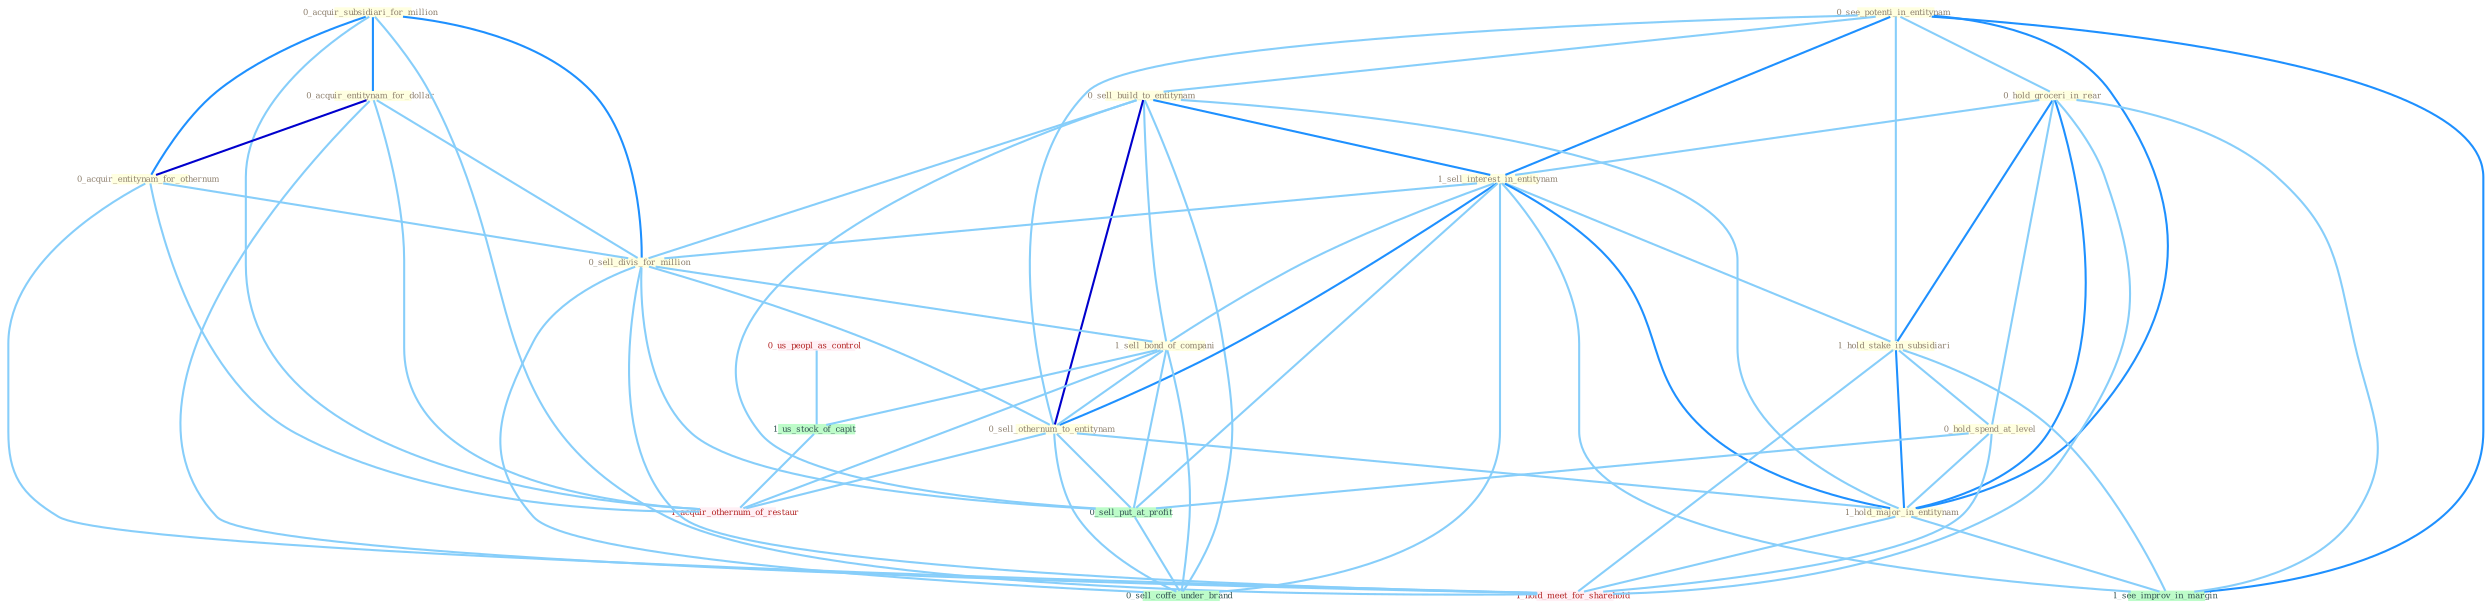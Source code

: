 Graph G{ 
    node
    [shape=polygon,style=filled,width=.5,height=.06,color="#BDFCC9",fixedsize=true,fontsize=4,
    fontcolor="#2f4f4f"];
    {node
    [color="#ffffe0", fontcolor="#8b7d6b"] "0_see_potenti_in_entitynam " "0_acquir_subsidiari_for_million " "0_hold_groceri_in_rear " "0_sell_build_to_entitynam " "0_acquir_entitynam_for_dollar " "1_sell_interest_in_entitynam " "0_acquir_entitynam_for_othernum " "0_sell_divis_for_million " "1_hold_stake_in_subsidiari " "0_hold_spend_at_level " "1_sell_bond_of_compani " "0_sell_othernum_to_entitynam " "1_hold_major_in_entitynam "}
{node [color="#fff0f5", fontcolor="#b22222"] "0_us_peopl_as_control " "1_hold_meet_for_sharehold " "1_acquir_othernum_of_restaur "}
edge [color="#B0E2FF"];

	"0_see_potenti_in_entitynam " -- "0_hold_groceri_in_rear " [w="1", color="#87cefa" ];
	"0_see_potenti_in_entitynam " -- "0_sell_build_to_entitynam " [w="1", color="#87cefa" ];
	"0_see_potenti_in_entitynam " -- "1_sell_interest_in_entitynam " [w="2", color="#1e90ff" , len=0.8];
	"0_see_potenti_in_entitynam " -- "1_hold_stake_in_subsidiari " [w="1", color="#87cefa" ];
	"0_see_potenti_in_entitynam " -- "0_sell_othernum_to_entitynam " [w="1", color="#87cefa" ];
	"0_see_potenti_in_entitynam " -- "1_hold_major_in_entitynam " [w="2", color="#1e90ff" , len=0.8];
	"0_see_potenti_in_entitynam " -- "1_see_improv_in_margin " [w="2", color="#1e90ff" , len=0.8];
	"0_acquir_subsidiari_for_million " -- "0_acquir_entitynam_for_dollar " [w="2", color="#1e90ff" , len=0.8];
	"0_acquir_subsidiari_for_million " -- "0_acquir_entitynam_for_othernum " [w="2", color="#1e90ff" , len=0.8];
	"0_acquir_subsidiari_for_million " -- "0_sell_divis_for_million " [w="2", color="#1e90ff" , len=0.8];
	"0_acquir_subsidiari_for_million " -- "1_hold_meet_for_sharehold " [w="1", color="#87cefa" ];
	"0_acquir_subsidiari_for_million " -- "1_acquir_othernum_of_restaur " [w="1", color="#87cefa" ];
	"0_hold_groceri_in_rear " -- "1_sell_interest_in_entitynam " [w="1", color="#87cefa" ];
	"0_hold_groceri_in_rear " -- "1_hold_stake_in_subsidiari " [w="2", color="#1e90ff" , len=0.8];
	"0_hold_groceri_in_rear " -- "0_hold_spend_at_level " [w="1", color="#87cefa" ];
	"0_hold_groceri_in_rear " -- "1_hold_major_in_entitynam " [w="2", color="#1e90ff" , len=0.8];
	"0_hold_groceri_in_rear " -- "1_see_improv_in_margin " [w="1", color="#87cefa" ];
	"0_hold_groceri_in_rear " -- "1_hold_meet_for_sharehold " [w="1", color="#87cefa" ];
	"0_sell_build_to_entitynam " -- "1_sell_interest_in_entitynam " [w="2", color="#1e90ff" , len=0.8];
	"0_sell_build_to_entitynam " -- "0_sell_divis_for_million " [w="1", color="#87cefa" ];
	"0_sell_build_to_entitynam " -- "1_sell_bond_of_compani " [w="1", color="#87cefa" ];
	"0_sell_build_to_entitynam " -- "0_sell_othernum_to_entitynam " [w="3", color="#0000cd" , len=0.6];
	"0_sell_build_to_entitynam " -- "1_hold_major_in_entitynam " [w="1", color="#87cefa" ];
	"0_sell_build_to_entitynam " -- "0_sell_put_at_profit " [w="1", color="#87cefa" ];
	"0_sell_build_to_entitynam " -- "0_sell_coffe_under_brand " [w="1", color="#87cefa" ];
	"0_acquir_entitynam_for_dollar " -- "0_acquir_entitynam_for_othernum " [w="3", color="#0000cd" , len=0.6];
	"0_acquir_entitynam_for_dollar " -- "0_sell_divis_for_million " [w="1", color="#87cefa" ];
	"0_acquir_entitynam_for_dollar " -- "1_hold_meet_for_sharehold " [w="1", color="#87cefa" ];
	"0_acquir_entitynam_for_dollar " -- "1_acquir_othernum_of_restaur " [w="1", color="#87cefa" ];
	"1_sell_interest_in_entitynam " -- "0_sell_divis_for_million " [w="1", color="#87cefa" ];
	"1_sell_interest_in_entitynam " -- "1_hold_stake_in_subsidiari " [w="1", color="#87cefa" ];
	"1_sell_interest_in_entitynam " -- "1_sell_bond_of_compani " [w="1", color="#87cefa" ];
	"1_sell_interest_in_entitynam " -- "0_sell_othernum_to_entitynam " [w="2", color="#1e90ff" , len=0.8];
	"1_sell_interest_in_entitynam " -- "1_hold_major_in_entitynam " [w="2", color="#1e90ff" , len=0.8];
	"1_sell_interest_in_entitynam " -- "0_sell_put_at_profit " [w="1", color="#87cefa" ];
	"1_sell_interest_in_entitynam " -- "1_see_improv_in_margin " [w="1", color="#87cefa" ];
	"1_sell_interest_in_entitynam " -- "0_sell_coffe_under_brand " [w="1", color="#87cefa" ];
	"0_acquir_entitynam_for_othernum " -- "0_sell_divis_for_million " [w="1", color="#87cefa" ];
	"0_acquir_entitynam_for_othernum " -- "1_hold_meet_for_sharehold " [w="1", color="#87cefa" ];
	"0_acquir_entitynam_for_othernum " -- "1_acquir_othernum_of_restaur " [w="1", color="#87cefa" ];
	"0_sell_divis_for_million " -- "1_sell_bond_of_compani " [w="1", color="#87cefa" ];
	"0_sell_divis_for_million " -- "0_sell_othernum_to_entitynam " [w="1", color="#87cefa" ];
	"0_sell_divis_for_million " -- "0_sell_put_at_profit " [w="1", color="#87cefa" ];
	"0_sell_divis_for_million " -- "0_sell_coffe_under_brand " [w="1", color="#87cefa" ];
	"0_sell_divis_for_million " -- "1_hold_meet_for_sharehold " [w="1", color="#87cefa" ];
	"1_hold_stake_in_subsidiari " -- "0_hold_spend_at_level " [w="1", color="#87cefa" ];
	"1_hold_stake_in_subsidiari " -- "1_hold_major_in_entitynam " [w="2", color="#1e90ff" , len=0.8];
	"1_hold_stake_in_subsidiari " -- "1_see_improv_in_margin " [w="1", color="#87cefa" ];
	"1_hold_stake_in_subsidiari " -- "1_hold_meet_for_sharehold " [w="1", color="#87cefa" ];
	"0_hold_spend_at_level " -- "1_hold_major_in_entitynam " [w="1", color="#87cefa" ];
	"0_hold_spend_at_level " -- "0_sell_put_at_profit " [w="1", color="#87cefa" ];
	"0_hold_spend_at_level " -- "1_hold_meet_for_sharehold " [w="1", color="#87cefa" ];
	"1_sell_bond_of_compani " -- "0_sell_othernum_to_entitynam " [w="1", color="#87cefa" ];
	"1_sell_bond_of_compani " -- "0_sell_put_at_profit " [w="1", color="#87cefa" ];
	"1_sell_bond_of_compani " -- "1_us_stock_of_capit " [w="1", color="#87cefa" ];
	"1_sell_bond_of_compani " -- "0_sell_coffe_under_brand " [w="1", color="#87cefa" ];
	"1_sell_bond_of_compani " -- "1_acquir_othernum_of_restaur " [w="1", color="#87cefa" ];
	"0_sell_othernum_to_entitynam " -- "1_hold_major_in_entitynam " [w="1", color="#87cefa" ];
	"0_sell_othernum_to_entitynam " -- "0_sell_put_at_profit " [w="1", color="#87cefa" ];
	"0_sell_othernum_to_entitynam " -- "0_sell_coffe_under_brand " [w="1", color="#87cefa" ];
	"0_sell_othernum_to_entitynam " -- "1_acquir_othernum_of_restaur " [w="1", color="#87cefa" ];
	"1_hold_major_in_entitynam " -- "1_see_improv_in_margin " [w="1", color="#87cefa" ];
	"1_hold_major_in_entitynam " -- "1_hold_meet_for_sharehold " [w="1", color="#87cefa" ];
	"0_us_peopl_as_control " -- "1_us_stock_of_capit " [w="1", color="#87cefa" ];
	"0_sell_put_at_profit " -- "0_sell_coffe_under_brand " [w="1", color="#87cefa" ];
	"1_us_stock_of_capit " -- "1_acquir_othernum_of_restaur " [w="1", color="#87cefa" ];
}